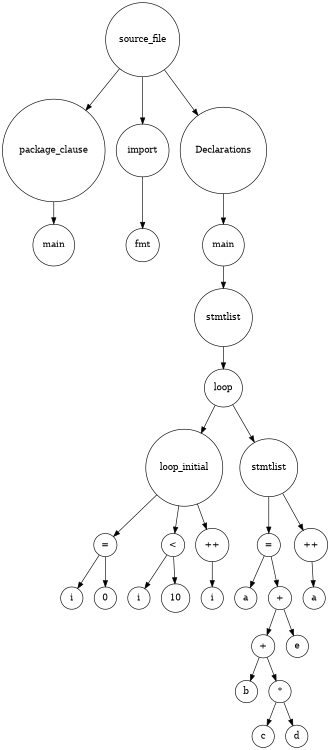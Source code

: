 digraph finite_state_machine {ordering=out;rankdir=UD;size="8,5";node [shape = circle];
1 [label="main"];
2 [label="package_clause"];
2->1;
3 [label="fmt"];
4 [label="import"];
4->3;
5 [label="main"];
6 [label="i"];
7 [label="0"];
8 [label="="];
8->6;
8->7;
9 [label="i"];
10 [label="10"];
11 [label="<"];
11->9;
11->10;
12 [label="i"];
13 [label="++"];
13->12;
14 [label="loop_initial"];
14->8;
14->11;
14->13;
15 [label="a"];
16 [label="b"];
17 [label="c"];
18 [label="d"];
19 [label="*"];
19->17;
19->18;
20 [label="+"];
20->16;
20->19;
21 [label="e"];
22 [label="+"];
22->20;
22->21;
23 [label="="];
23->15;
23->22;
24 [label="stmtlist"];
24->23;
25 [label="a"];
26 [label="++"];
26->25;
24->26;
27 [label="loop"];
27->14;
27->24;
28 [label="stmtlist"];
28->27;
5->28;
29 [label="Declarations"];
29->5;
30 [label="source_file"];
30->2;
30->4;
30->29;
}